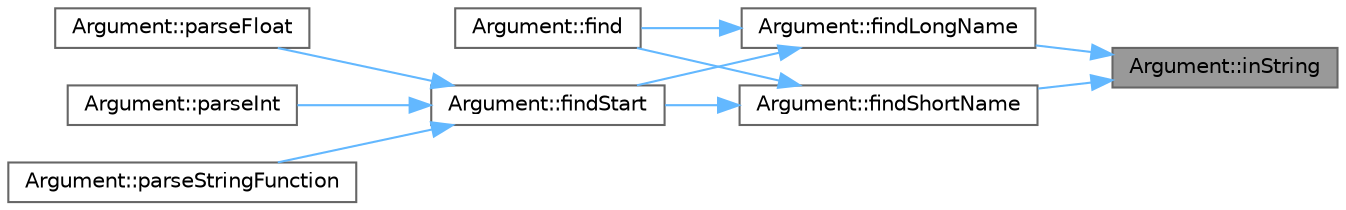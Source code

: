digraph "Argument::inString"
{
 // INTERACTIVE_SVG=YES
 // LATEX_PDF_SIZE
  bgcolor="transparent";
  edge [fontname=Helvetica,fontsize=10,labelfontname=Helvetica,labelfontsize=10];
  node [fontname=Helvetica,fontsize=10,shape=box,height=0.2,width=0.4];
  rankdir="RL";
  Node1 [label="Argument::inString",height=0.2,width=0.4,color="gray40", fillcolor="grey60", style="filled", fontcolor="black",tooltip=" "];
  Node1 -> Node2 [dir="back",color="steelblue1",style="solid"];
  Node2 [label="Argument::findLongName",height=0.2,width=0.4,color="grey40", fillcolor="white", style="filled",URL="$class_argument.html#a19696736b23d7f4f4c6e4125e67f59a8",tooltip=" "];
  Node2 -> Node3 [dir="back",color="steelblue1",style="solid"];
  Node3 [label="Argument::find",height=0.2,width=0.4,color="grey40", fillcolor="white", style="filled",URL="$class_argument.html#a11a9933e5a65f1cbf0525cd9bd2a29ca",tooltip=" "];
  Node2 -> Node4 [dir="back",color="steelblue1",style="solid"];
  Node4 [label="Argument::findStart",height=0.2,width=0.4,color="grey40", fillcolor="white", style="filled",URL="$class_argument.html#a7fab3d983e4a63b93e6f50df82ed6f84",tooltip=" "];
  Node4 -> Node5 [dir="back",color="steelblue1",style="solid"];
  Node5 [label="Argument::parseFloat",height=0.2,width=0.4,color="grey40", fillcolor="white", style="filled",URL="$class_argument.html#a2258f3363dbb1d462286a41d4ab3b8ad",tooltip=" "];
  Node4 -> Node6 [dir="back",color="steelblue1",style="solid"];
  Node6 [label="Argument::parseInt",height=0.2,width=0.4,color="grey40", fillcolor="white", style="filled",URL="$class_argument.html#aeabd957dda6add595aa860761ea337f1",tooltip=" "];
  Node4 -> Node7 [dir="back",color="steelblue1",style="solid"];
  Node7 [label="Argument::parseStringFunction",height=0.2,width=0.4,color="grey40", fillcolor="white", style="filled",URL="$class_argument.html#a91aa4b22990c4532a437afb1ed58acf4",tooltip=" "];
  Node1 -> Node8 [dir="back",color="steelblue1",style="solid"];
  Node8 [label="Argument::findShortName",height=0.2,width=0.4,color="grey40", fillcolor="white", style="filled",URL="$class_argument.html#a3ec1ea9ca2d489a987e0fa335daaf061",tooltip=" "];
  Node8 -> Node3 [dir="back",color="steelblue1",style="solid"];
  Node8 -> Node4 [dir="back",color="steelblue1",style="solid"];
}
